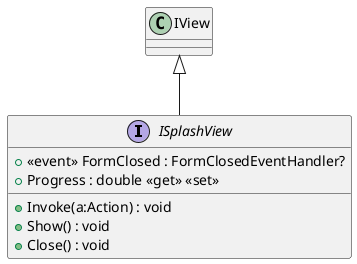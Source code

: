 @startuml
interface ISplashView {
    +  <<event>> FormClosed : FormClosedEventHandler? 
    + Progress : double <<get>> <<set>>
    + Invoke(a:Action) : void
    + Show() : void
    + Close() : void
}
IView <|-- ISplashView
@enduml
